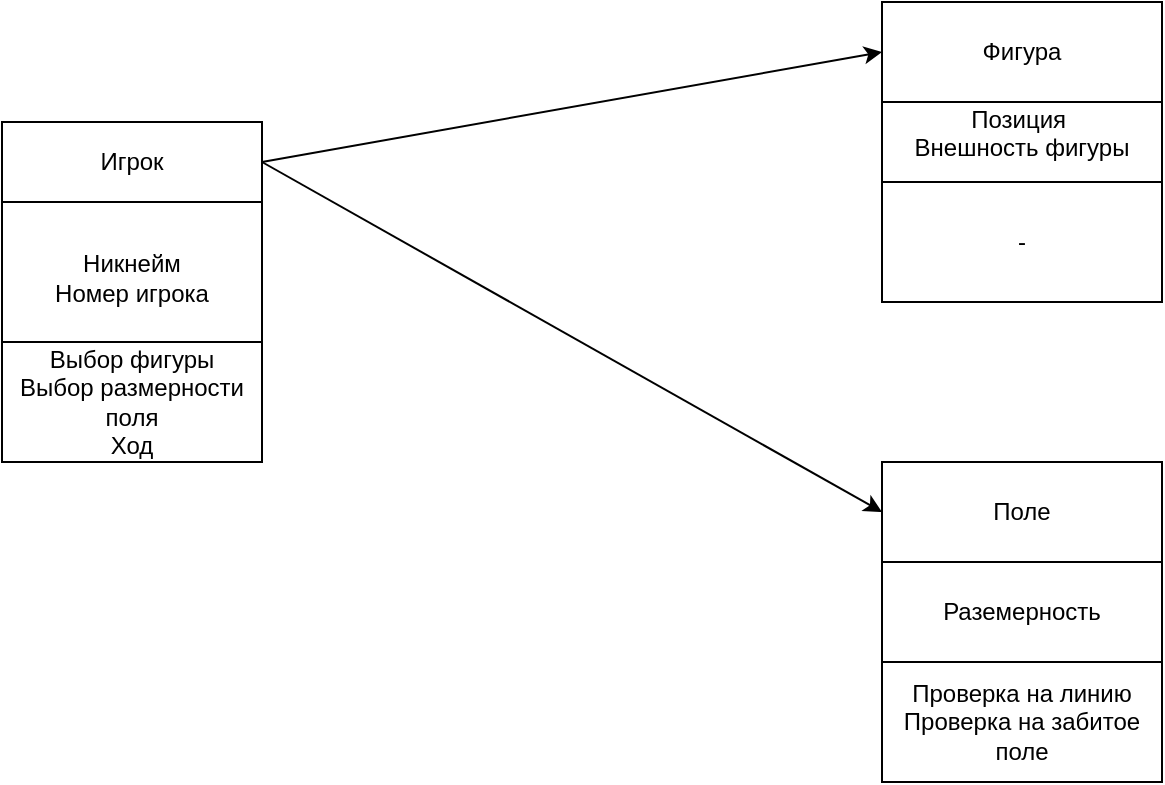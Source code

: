 <mxfile version="14.6.1" type="github">
  <diagram id="8eoFBvLspKocWnlmnAdx" name="Page-1">
    <mxGraphModel dx="700" dy="1082" grid="1" gridSize="10" guides="1" tooltips="1" connect="1" arrows="1" fold="1" page="1" pageScale="1" pageWidth="827" pageHeight="1169" math="0" shadow="0">
      <root>
        <mxCell id="0" />
        <mxCell id="1" parent="0" />
        <mxCell id="C8EBwWzCdowbKbfuH1Lj-1" value="Фигура" style="rounded=0;whiteSpace=wrap;html=1;" vertex="1" parent="1">
          <mxGeometry x="530" y="120" width="140" height="50" as="geometry" />
        </mxCell>
        <mxCell id="C8EBwWzCdowbKbfuH1Lj-2" value="Игрок" style="whiteSpace=wrap;html=1;" vertex="1" parent="1">
          <mxGeometry x="90" y="180" width="130" height="40" as="geometry" />
        </mxCell>
        <mxCell id="C8EBwWzCdowbKbfuH1Lj-3" value="" style="rounded=0;whiteSpace=wrap;html=1;" vertex="1" parent="1">
          <mxGeometry x="530" y="170" width="140" height="40" as="geometry" />
        </mxCell>
        <mxCell id="C8EBwWzCdowbKbfuH1Lj-5" value="" style="endArrow=classic;html=1;exitX=1;exitY=0.5;exitDx=0;exitDy=0;entryX=0;entryY=0.5;entryDx=0;entryDy=0;" edge="1" parent="1" source="C8EBwWzCdowbKbfuH1Lj-2" target="C8EBwWzCdowbKbfuH1Lj-1">
          <mxGeometry width="50" height="50" relative="1" as="geometry">
            <mxPoint x="330" y="290" as="sourcePoint" />
            <mxPoint x="380" y="240" as="targetPoint" />
          </mxGeometry>
        </mxCell>
        <mxCell id="C8EBwWzCdowbKbfuH1Lj-6" value="Позиция&amp;nbsp;&lt;br&gt;Внешность фигуры&lt;br&gt;&lt;br&gt;&lt;br&gt;" style="text;html=1;strokeColor=none;fillColor=none;align=center;verticalAlign=middle;whiteSpace=wrap;rounded=0;" vertex="1" parent="1">
          <mxGeometry x="530" y="160" width="140" height="80" as="geometry" />
        </mxCell>
        <mxCell id="C8EBwWzCdowbKbfuH1Lj-7" value="" style="endArrow=classic;html=1;exitX=1;exitY=0.5;exitDx=0;exitDy=0;entryX=0;entryY=0.5;entryDx=0;entryDy=0;" edge="1" parent="1" source="C8EBwWzCdowbKbfuH1Lj-2" target="C8EBwWzCdowbKbfuH1Lj-8">
          <mxGeometry width="50" height="50" relative="1" as="geometry">
            <mxPoint x="450" y="310" as="sourcePoint" />
            <mxPoint x="520" y="380" as="targetPoint" />
          </mxGeometry>
        </mxCell>
        <mxCell id="C8EBwWzCdowbKbfuH1Lj-8" value="Поле" style="rounded=0;whiteSpace=wrap;html=1;" vertex="1" parent="1">
          <mxGeometry x="530" y="350" width="140" height="50" as="geometry" />
        </mxCell>
        <mxCell id="C8EBwWzCdowbKbfuH1Lj-9" value="Раземерность&lt;br&gt;" style="rounded=0;whiteSpace=wrap;html=1;" vertex="1" parent="1">
          <mxGeometry x="530" y="400" width="140" height="50" as="geometry" />
        </mxCell>
        <mxCell id="C8EBwWzCdowbKbfuH1Lj-10" value="" style="rounded=0;whiteSpace=wrap;html=1;" vertex="1" parent="1">
          <mxGeometry x="90" y="220" width="130" height="70" as="geometry" />
        </mxCell>
        <mxCell id="C8EBwWzCdowbKbfuH1Lj-11" value="Никнейм&lt;br&gt;Номер игрока" style="text;html=1;strokeColor=none;fillColor=none;align=center;verticalAlign=middle;whiteSpace=wrap;rounded=0;" vertex="1" parent="1">
          <mxGeometry x="90" y="225" width="130" height="65" as="geometry" />
        </mxCell>
        <mxCell id="C8EBwWzCdowbKbfuH1Lj-12" value="Выбор фигуры&lt;br&gt;Выбор размерности поля&lt;br&gt;Ход" style="rounded=0;whiteSpace=wrap;html=1;" vertex="1" parent="1">
          <mxGeometry x="90" y="290" width="130" height="60" as="geometry" />
        </mxCell>
        <mxCell id="C8EBwWzCdowbKbfuH1Lj-15" value="-" style="rounded=0;whiteSpace=wrap;html=1;" vertex="1" parent="1">
          <mxGeometry x="530" y="210" width="140" height="60" as="geometry" />
        </mxCell>
        <mxCell id="C8EBwWzCdowbKbfuH1Lj-17" value="Проверка на линию&lt;br&gt;Проверка на забитое поле" style="rounded=0;whiteSpace=wrap;html=1;" vertex="1" parent="1">
          <mxGeometry x="530" y="450" width="140" height="60" as="geometry" />
        </mxCell>
      </root>
    </mxGraphModel>
  </diagram>
</mxfile>
